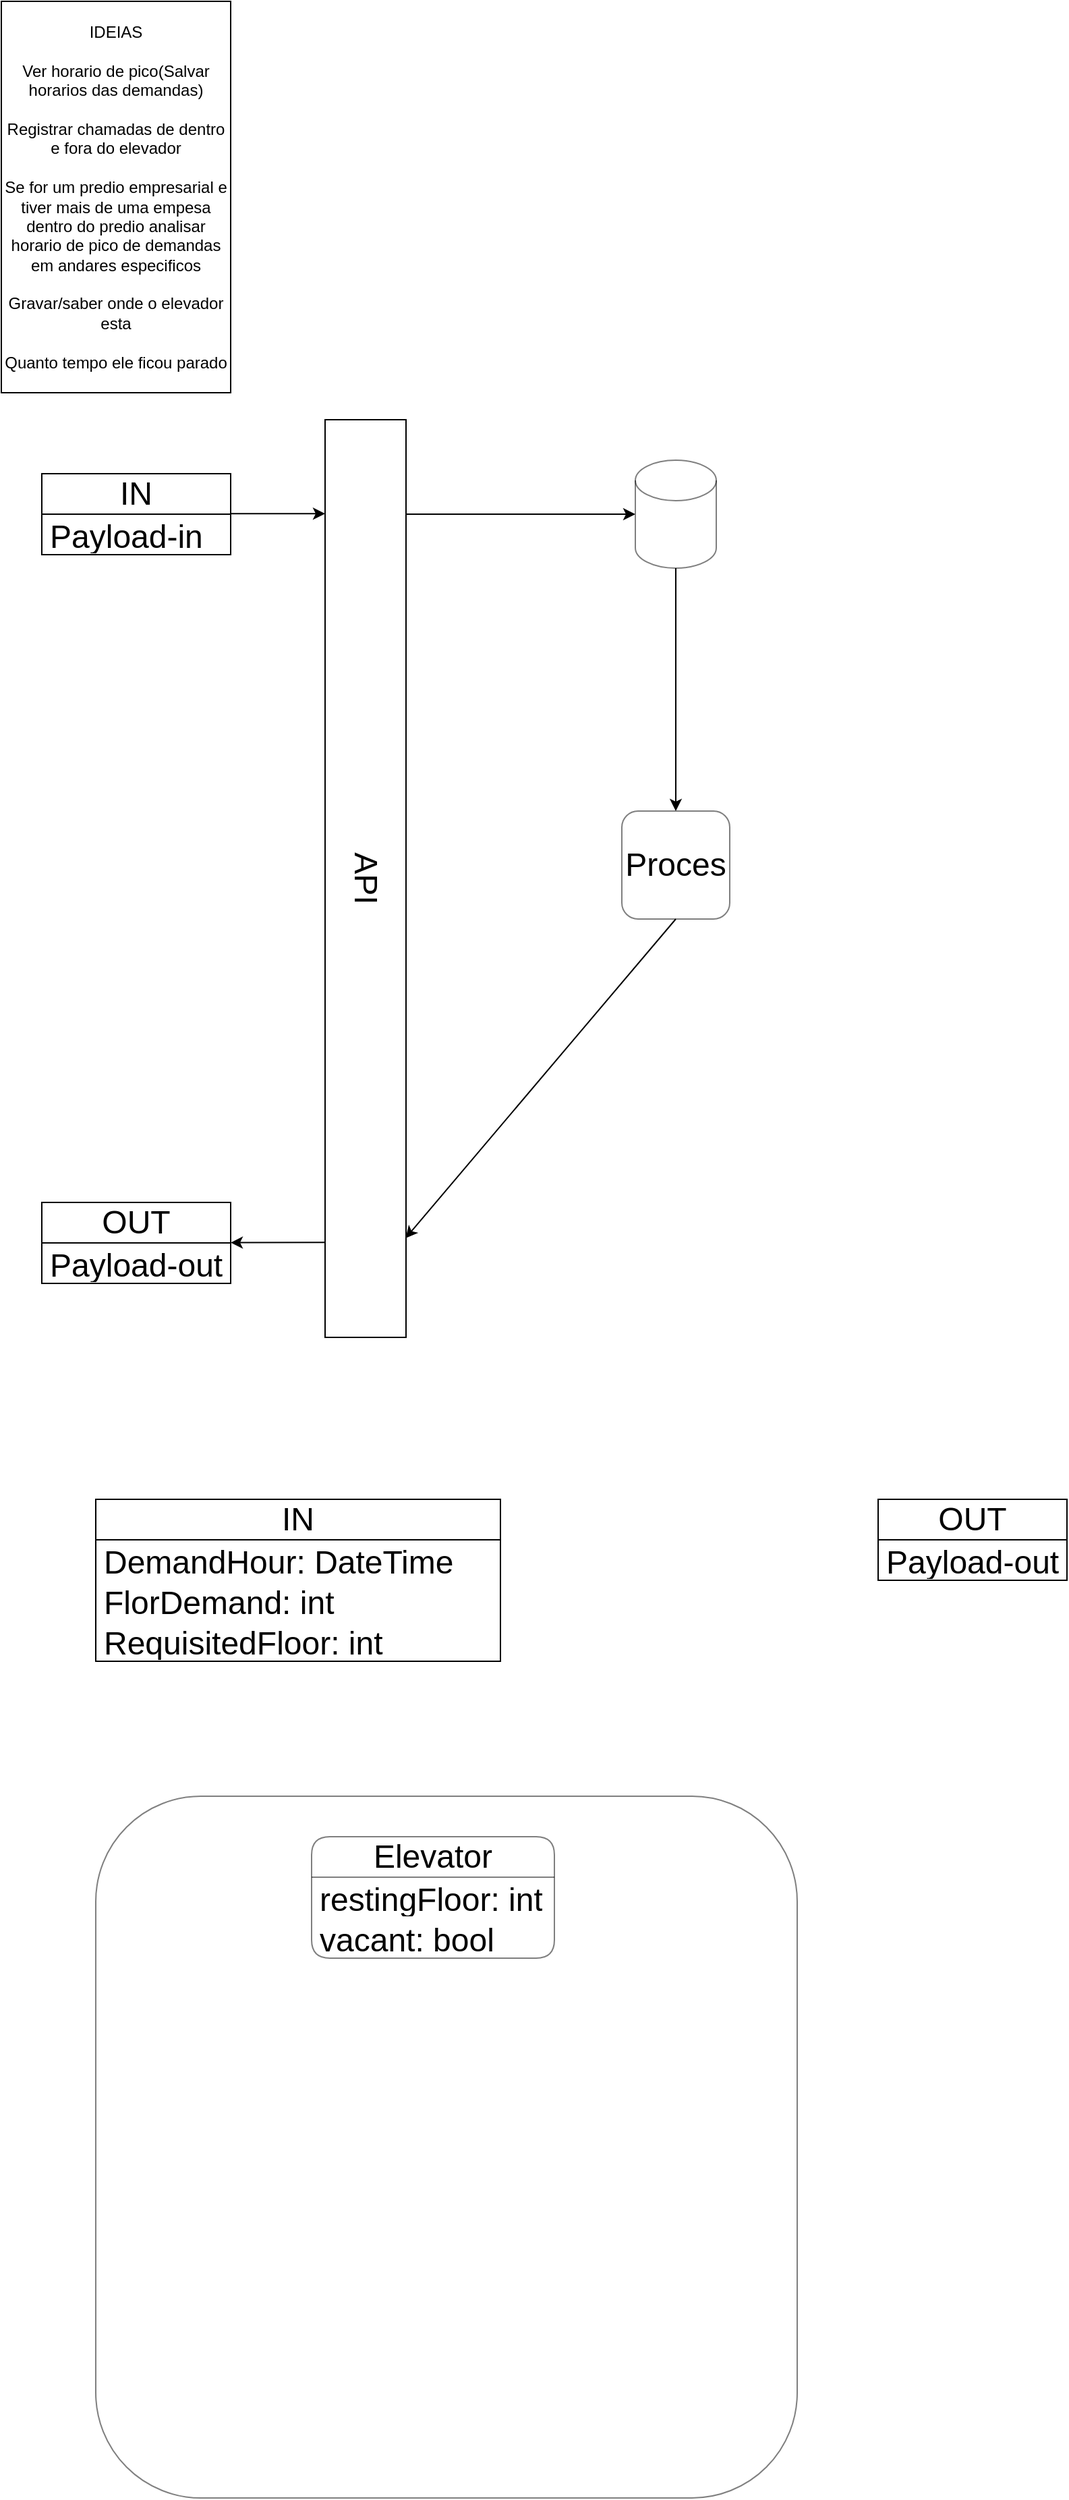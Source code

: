 <mxfile>
    <diagram id="7hd2dcPcO8gSp11b4hGH" name="Page-1">
        <mxGraphModel dx="1117" dy="609" grid="1" gridSize="10" guides="1" tooltips="1" connect="1" arrows="1" fold="1" page="1" pageScale="1" pageWidth="850" pageHeight="1100" math="0" shadow="0">
            <root>
                <mxCell id="0"/>
                <mxCell id="1" parent="0"/>
                <mxCell id="2" value="" style="shape=table;startSize=0;container=1;collapsible=0;childLayout=tableLayout;" parent="1" vertex="1">
                    <mxGeometry x="10" y="10" width="170" height="290" as="geometry"/>
                </mxCell>
                <mxCell id="3" value="" style="shape=tableRow;horizontal=0;startSize=0;swimlaneHead=0;swimlaneBody=0;top=0;left=0;bottom=0;right=0;collapsible=0;dropTarget=0;fillColor=none;points=[[0,0.5],[1,0.5]];portConstraint=eastwest;" parent="2" vertex="1">
                    <mxGeometry width="170" height="290" as="geometry"/>
                </mxCell>
                <mxCell id="4" value="IDEIAS&lt;br&gt;&lt;br&gt;Ver horario de pico(Salvar horarios das demandas)&lt;br&gt;&lt;br&gt;Registrar chamadas de dentro e fora do elevador&lt;br&gt;&lt;br&gt;Se for um predio empresarial e tiver mais de uma empesa dentro do predio analisar horario de pico de demandas em andares especificos&lt;br&gt;&lt;br&gt;Gravar/saber onde o elevador esta&lt;br&gt;&lt;br&gt;Quanto tempo ele ficou parado" style="shape=partialRectangle;html=1;whiteSpace=wrap;connectable=0;overflow=hidden;fillColor=none;top=0;left=0;bottom=0;right=0;pointerEvents=1;align=center;" parent="3" vertex="1">
                    <mxGeometry width="170" height="290" as="geometry">
                        <mxRectangle width="170" height="290" as="alternateBounds"/>
                    </mxGeometry>
                </mxCell>
                <mxCell id="16" value="API" style="rounded=0;whiteSpace=wrap;html=1;fontSize=24;rotation=90;" parent="1" vertex="1">
                    <mxGeometry x="-60" y="630" width="680" height="60" as="geometry"/>
                </mxCell>
                <mxCell id="17" value="IN" style="swimlane;fontStyle=0;childLayout=stackLayout;horizontal=1;startSize=30;horizontalStack=0;resizeParent=1;resizeParentMax=0;resizeLast=0;collapsible=1;marginBottom=0;whiteSpace=wrap;html=1;fontSize=24;" parent="1" vertex="1">
                    <mxGeometry x="40" y="360" width="140" height="60" as="geometry"/>
                </mxCell>
                <mxCell id="18" value="Payload-in" style="text;strokeColor=none;fillColor=none;align=left;verticalAlign=middle;spacingLeft=4;spacingRight=4;overflow=hidden;points=[[0,0.5],[1,0.5]];portConstraint=eastwest;rotatable=0;whiteSpace=wrap;html=1;fontSize=24;" parent="17" vertex="1">
                    <mxGeometry y="30" width="140" height="30" as="geometry"/>
                </mxCell>
                <mxCell id="21" value="OUT" style="swimlane;fontStyle=0;childLayout=stackLayout;horizontal=1;startSize=30;horizontalStack=0;resizeParent=1;resizeParentMax=0;resizeLast=0;collapsible=1;marginBottom=0;whiteSpace=wrap;html=1;fontSize=24;" parent="1" vertex="1">
                    <mxGeometry x="40" y="900" width="140" height="60" as="geometry"/>
                </mxCell>
                <mxCell id="22" value="Payload-out" style="text;strokeColor=none;fillColor=none;align=left;verticalAlign=middle;spacingLeft=4;spacingRight=4;overflow=hidden;points=[[0,0.5],[1,0.5]];portConstraint=eastwest;rotatable=0;whiteSpace=wrap;html=1;fontSize=24;" parent="21" vertex="1">
                    <mxGeometry y="30" width="140" height="30" as="geometry"/>
                </mxCell>
                <mxCell id="25" value="" style="endArrow=classic;html=1;fontSize=24;" parent="1" edge="1">
                    <mxGeometry width="50" height="50" relative="1" as="geometry">
                        <mxPoint x="180" y="389.63" as="sourcePoint"/>
                        <mxPoint x="250" y="389.63" as="targetPoint"/>
                    </mxGeometry>
                </mxCell>
                <mxCell id="26" value="" style="endArrow=classic;html=1;fontSize=24;" parent="1" edge="1">
                    <mxGeometry width="50" height="50" relative="1" as="geometry">
                        <mxPoint x="250" y="929.63" as="sourcePoint"/>
                        <mxPoint x="180" y="929.8" as="targetPoint"/>
                    </mxGeometry>
                </mxCell>
                <mxCell id="29" value="IN" style="swimlane;fontStyle=0;childLayout=stackLayout;horizontal=1;startSize=30;horizontalStack=0;resizeParent=1;resizeParentMax=0;resizeLast=0;collapsible=1;marginBottom=0;whiteSpace=wrap;html=1;fontSize=24;" parent="1" vertex="1">
                    <mxGeometry x="80" y="1120" width="300" height="120" as="geometry">
                        <mxRectangle x="80" y="1120" width="60" height="40" as="alternateBounds"/>
                    </mxGeometry>
                </mxCell>
                <mxCell id="30" value="DemandHour: DateTime" style="text;strokeColor=none;fillColor=none;align=left;verticalAlign=middle;spacingLeft=4;spacingRight=4;overflow=hidden;points=[[0,0.5],[1,0.5]];portConstraint=eastwest;rotatable=0;whiteSpace=wrap;html=1;fontSize=24;" parent="29" vertex="1">
                    <mxGeometry y="30" width="300" height="30" as="geometry"/>
                </mxCell>
                <mxCell id="44" value="FlorDemand: int" style="text;strokeColor=none;fillColor=none;align=left;verticalAlign=middle;spacingLeft=4;spacingRight=4;overflow=hidden;points=[[0,0.5],[1,0.5]];portConstraint=eastwest;rotatable=0;whiteSpace=wrap;html=1;fontSize=24;" parent="29" vertex="1">
                    <mxGeometry y="60" width="300" height="30" as="geometry"/>
                </mxCell>
                <mxCell id="45" value="RequisitedFloor: int" style="text;strokeColor=none;fillColor=none;align=left;verticalAlign=middle;spacingLeft=4;spacingRight=4;overflow=hidden;points=[[0,0.5],[1,0.5]];portConstraint=eastwest;rotatable=0;whiteSpace=wrap;html=1;fontSize=24;" parent="29" vertex="1">
                    <mxGeometry y="90" width="300" height="30" as="geometry"/>
                </mxCell>
                <mxCell id="32" value="OUT" style="swimlane;fontStyle=0;childLayout=stackLayout;horizontal=1;startSize=30;horizontalStack=0;resizeParent=1;resizeParentMax=0;resizeLast=0;collapsible=1;marginBottom=0;whiteSpace=wrap;html=1;fontSize=24;" parent="1" vertex="1">
                    <mxGeometry x="660" y="1120" width="140" height="60" as="geometry"/>
                </mxCell>
                <mxCell id="33" value="Payload-out" style="text;strokeColor=none;fillColor=none;align=left;verticalAlign=middle;spacingLeft=4;spacingRight=4;overflow=hidden;points=[[0,0.5],[1,0.5]];portConstraint=eastwest;rotatable=0;whiteSpace=wrap;html=1;fontSize=24;" parent="32" vertex="1">
                    <mxGeometry y="30" width="140" height="30" as="geometry"/>
                </mxCell>
                <mxCell id="52" value="" style="whiteSpace=wrap;html=1;aspect=fixed;rounded=1;shadow=0;glass=0;sketch=0;fontSize=24;fillColor=none;opacity=50;" parent="1" vertex="1">
                    <mxGeometry x="80" y="1340" width="520" height="520" as="geometry"/>
                </mxCell>
                <mxCell id="53" value="Elevator" style="swimlane;fontStyle=0;childLayout=stackLayout;horizontal=1;startSize=30;horizontalStack=0;resizeParent=1;resizeParentMax=0;resizeLast=0;collapsible=1;marginBottom=0;whiteSpace=wrap;html=1;rounded=1;shadow=0;glass=0;sketch=0;fontSize=24;fillColor=none;opacity=50;" parent="1" vertex="1">
                    <mxGeometry x="240" y="1370" width="180" height="90" as="geometry"/>
                </mxCell>
                <mxCell id="54" value="restingFloor: int" style="text;strokeColor=none;fillColor=none;align=left;verticalAlign=middle;spacingLeft=4;spacingRight=4;overflow=hidden;points=[[0,0.5],[1,0.5]];portConstraint=eastwest;rotatable=0;whiteSpace=wrap;html=1;rounded=1;shadow=0;glass=0;sketch=0;fontSize=24;opacity=50;" parent="53" vertex="1">
                    <mxGeometry y="30" width="180" height="30" as="geometry"/>
                </mxCell>
                <mxCell id="55" value="vacant: bool" style="text;strokeColor=none;fillColor=none;align=left;verticalAlign=middle;spacingLeft=4;spacingRight=4;overflow=hidden;points=[[0,0.5],[1,0.5]];portConstraint=eastwest;rotatable=0;whiteSpace=wrap;html=1;rounded=1;shadow=0;glass=0;sketch=0;fontSize=24;opacity=50;" parent="53" vertex="1">
                    <mxGeometry y="60" width="180" height="30" as="geometry"/>
                </mxCell>
                <mxCell id="65" style="edgeStyle=none;html=1;exitX=0.5;exitY=1;exitDx=0;exitDy=0;exitPerimeter=0;entryX=0.5;entryY=0;entryDx=0;entryDy=0;fontSize=24;" parent="1" source="61" target="64" edge="1">
                    <mxGeometry relative="1" as="geometry"/>
                </mxCell>
                <mxCell id="61" value="" style="shape=cylinder3;whiteSpace=wrap;html=1;boundedLbl=1;backgroundOutline=1;size=15;rounded=1;shadow=0;glass=0;sketch=0;fontSize=24;fillColor=none;opacity=50;" parent="1" vertex="1">
                    <mxGeometry x="480" y="350" width="60" height="80" as="geometry"/>
                </mxCell>
                <mxCell id="62" value="" style="endArrow=classic;html=1;fontSize=24;entryX=0;entryY=0.5;entryDx=0;entryDy=0;entryPerimeter=0;exitX=0.103;exitY=0;exitDx=0;exitDy=0;exitPerimeter=0;" parent="1" source="16" target="61" edge="1">
                    <mxGeometry width="50" height="50" relative="1" as="geometry">
                        <mxPoint x="30" y="710" as="sourcePoint"/>
                        <mxPoint x="80" y="660" as="targetPoint"/>
                    </mxGeometry>
                </mxCell>
                <mxCell id="66" style="edgeStyle=none;html=1;exitX=0.5;exitY=1;exitDx=0;exitDy=0;fontSize=24;entryX=0.892;entryY=0.006;entryDx=0;entryDy=0;entryPerimeter=0;" parent="1" source="64" target="16" edge="1">
                    <mxGeometry relative="1" as="geometry">
                        <mxPoint x="509.667" y="930" as="targetPoint"/>
                    </mxGeometry>
                </mxCell>
                <mxCell id="64" value="Proces" style="whiteSpace=wrap;html=1;aspect=fixed;rounded=1;shadow=0;glass=0;sketch=0;fontSize=24;fillColor=none;opacity=50;" parent="1" vertex="1">
                    <mxGeometry x="470" y="610" width="80" height="80" as="geometry"/>
                </mxCell>
            </root>
        </mxGraphModel>
    </diagram>
</mxfile>